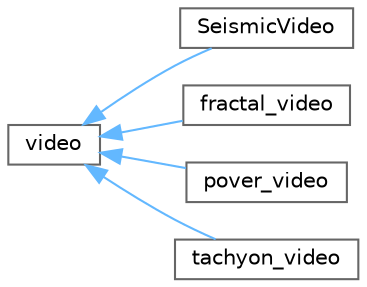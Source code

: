 digraph "类继承关系图"
{
 // LATEX_PDF_SIZE
  bgcolor="transparent";
  edge [fontname=Helvetica,fontsize=10,labelfontname=Helvetica,labelfontsize=10];
  node [fontname=Helvetica,fontsize=10,shape=box,height=0.2,width=0.4];
  rankdir="LR";
  Node0 [id="Node000000",label="video",height=0.2,width=0.4,color="grey40", fillcolor="white", style="filled",URL="$classvideo.html",tooltip="Simple proxy class for managing of different video systems"];
  Node0 -> Node1 [id="edge7832_Node000000_Node000001",dir="back",color="steelblue1",style="solid",tooltip=" "];
  Node1 [id="Node000001",label="SeismicVideo",height=0.2,width=0.4,color="grey40", fillcolor="white", style="filled",URL="$class_seismic_video.html",tooltip=" "];
  Node0 -> Node2 [id="edge7833_Node000000_Node000002",dir="back",color="steelblue1",style="solid",tooltip=" "];
  Node2 [id="Node000002",label="fractal_video",height=0.2,width=0.4,color="grey40", fillcolor="white", style="filled",URL="$classfractal__video.html",tooltip=" "];
  Node0 -> Node3 [id="edge7834_Node000000_Node000003",dir="back",color="steelblue1",style="solid",tooltip=" "];
  Node3 [id="Node000003",label="pover_video",height=0.2,width=0.4,color="grey40", fillcolor="white", style="filled",URL="$classpover__video.html",tooltip=" "];
  Node0 -> Node4 [id="edge7835_Node000000_Node000004",dir="back",color="steelblue1",style="solid",tooltip=" "];
  Node4 [id="Node000004",label="tachyon_video",height=0.2,width=0.4,color="grey40", fillcolor="white", style="filled",URL="$classtachyon__video.html",tooltip=" "];
}
